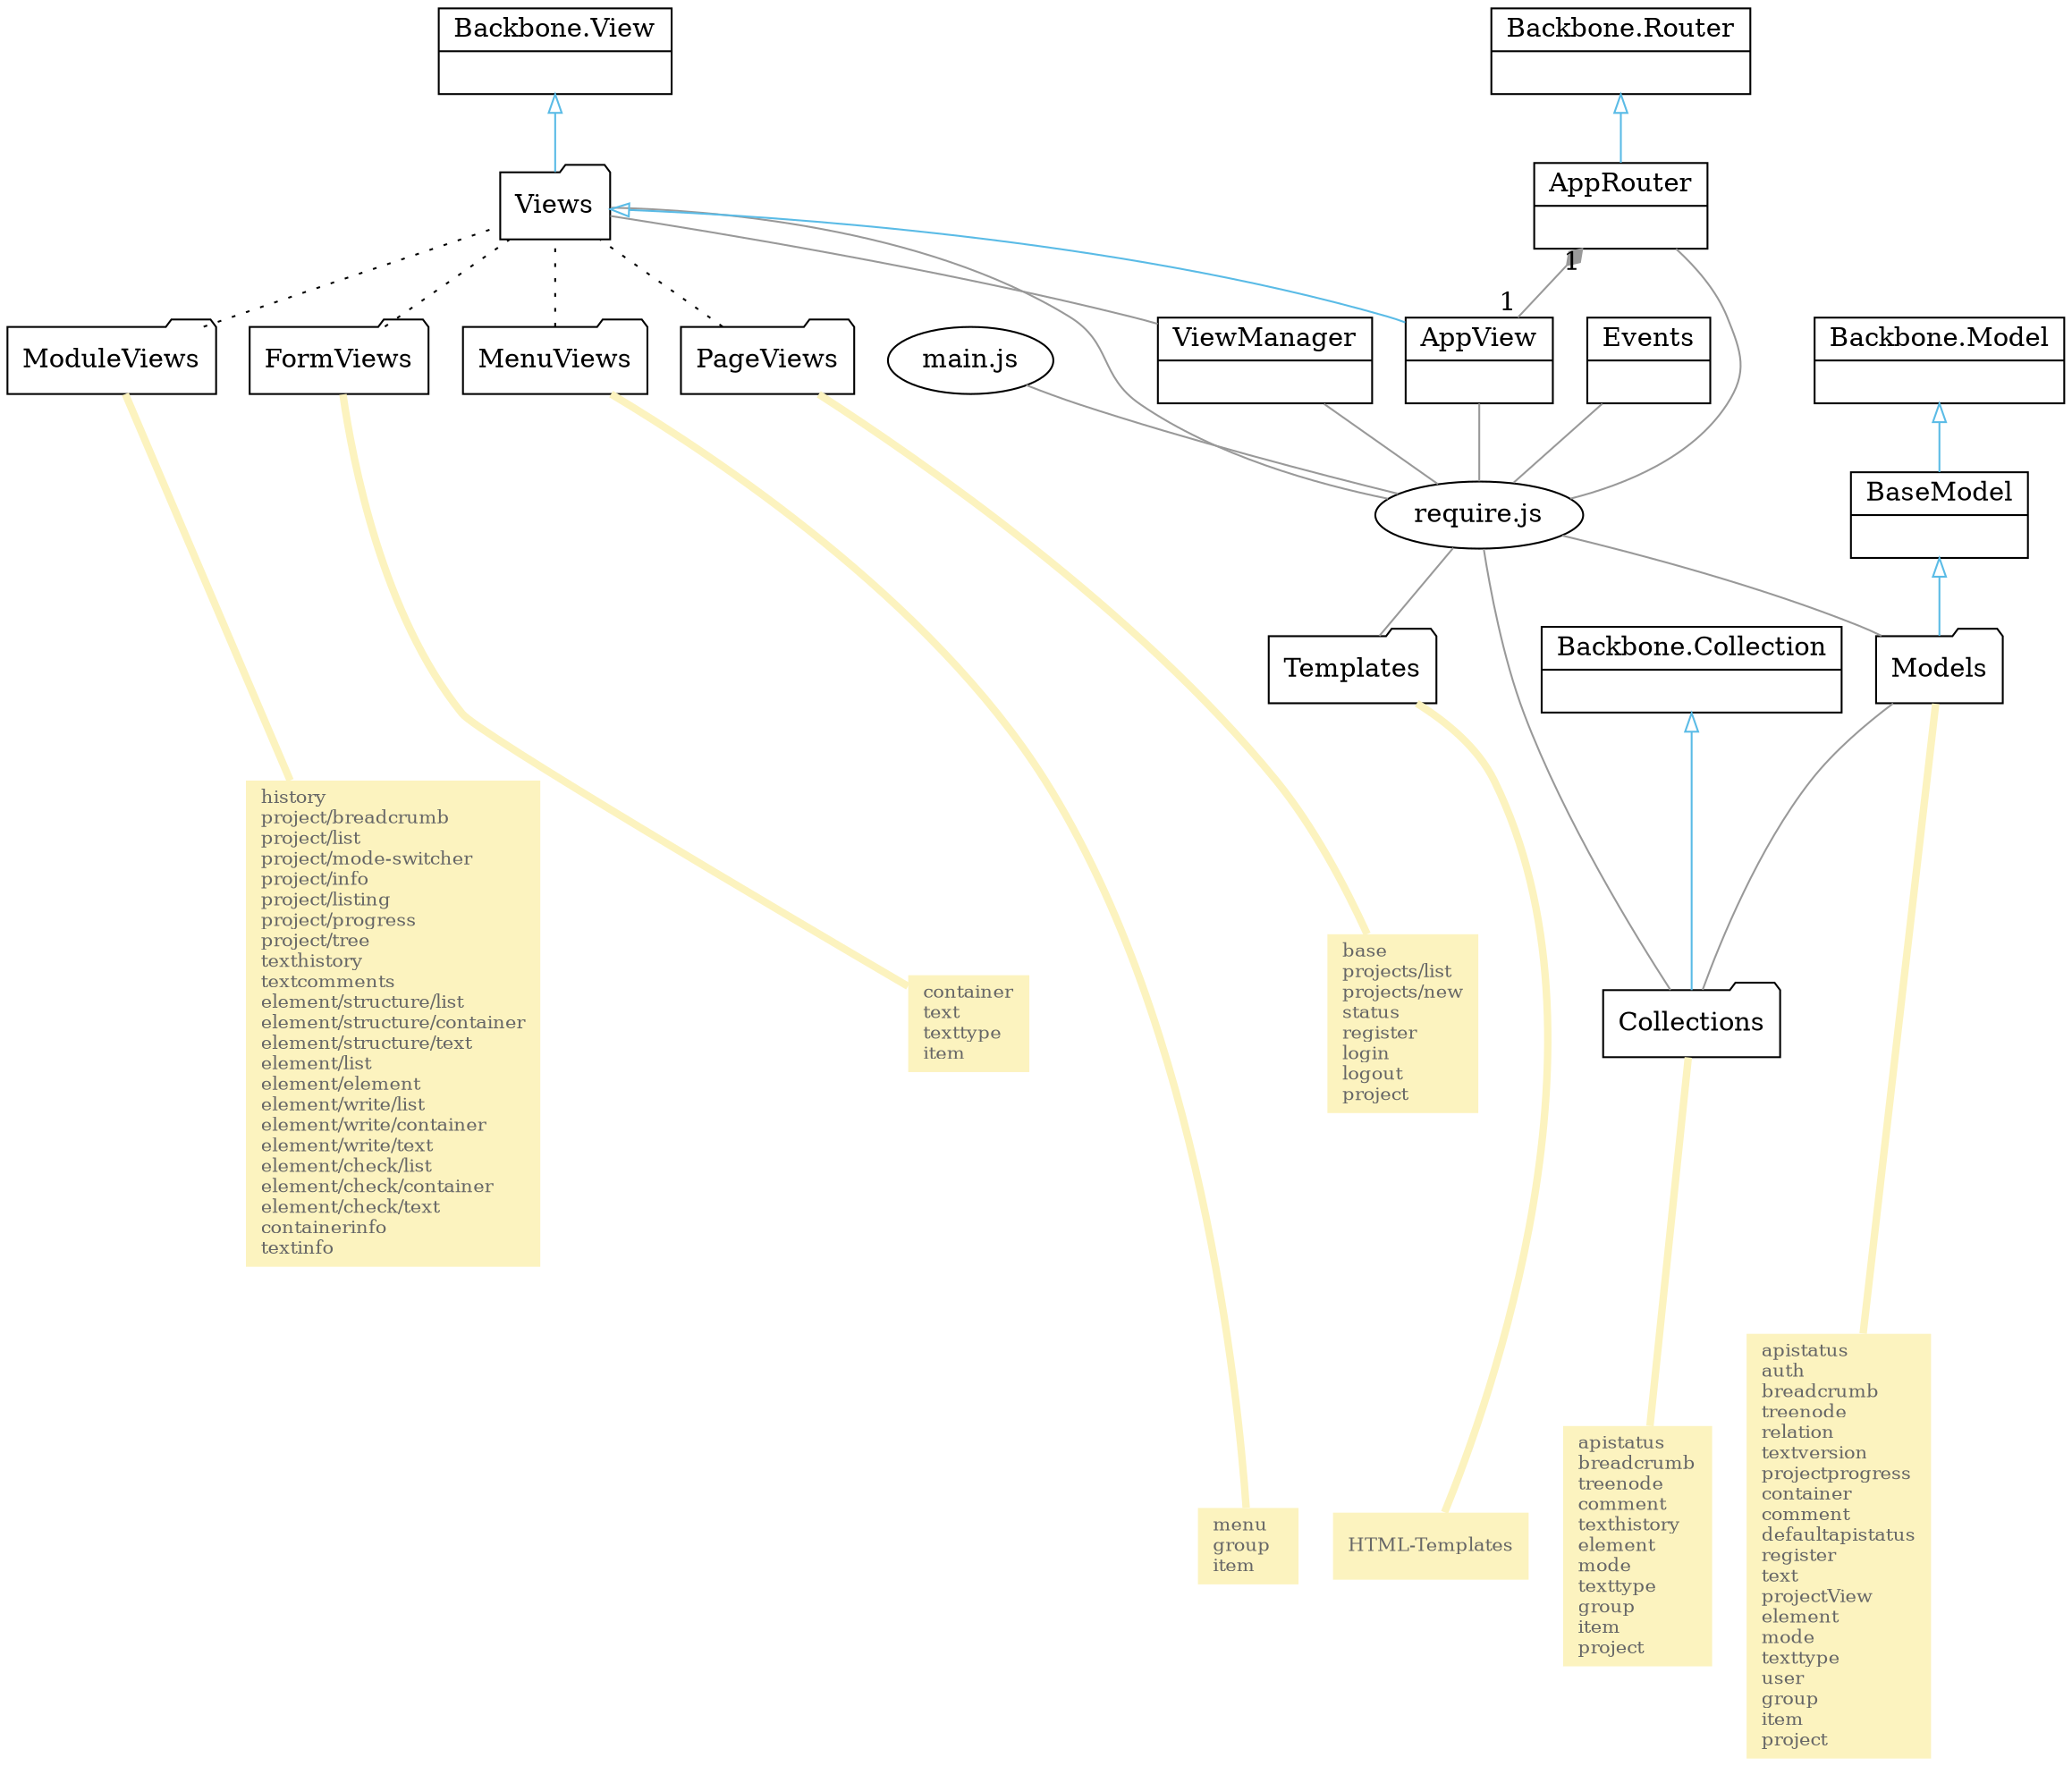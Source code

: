 
# neato
digraph G {
rankdir=BT

node [ shape=ellipse ]
main [ label="main.js" ]
require [ label="require.js" ]

node [ shape=folder ]
Views [ label="Views" ]
Templates [ label="Templates" ]
Models [ label="Models" ]
Collections [ label="Collections" ]
ModuleViews
FormViews
MenuViews
PageViews

node [ shape=record ]

AppView [ label="{AppView|}" ]
AppRouter [ label="{AppRouter|}" ]
BackboneRouter [ label="{Backbone.Router|}" ]
BackboneView [ label="{Backbone.View|}" ]
ViewManager [ label="{ViewManager|}" ]
BaseModel [ label="{BaseModel|}" ]
Events [ label="{Events|}" ]
BackboneModel [ label="{Backbone.Model|}" ]
BackboneCollection [ label="{Backbone.Collection|}" ]

# Notizen
node [ shape=none style=filled color="#FCF3BF" fontcolor="#666666" fontsize=10 ]
CollectionsComment [ label="apistatus\lbreadcrumb\ltreenode\lcomment\ltexthistory\lelement\lmode\ltexttype\lgroup\litem\lproject\l" ]
ModelsComment [ label="apistatus\lauth\lbreadcrumb\ltreenode\lrelation\ltextversion\lprojectprogress\lcontainer\lcomment\ldefaultapistatus\lregister\ltext\lprojectView\lelement\lmode\ltexttype\luser\lgroup\litem\lproject\l" ]
ModuleViewsComment [ label="history\lproject/breadcrumb\lproject/list\lproject/mode-switcher\lproject/info\lproject/listing\lproject/progress\lproject/tree\ltexthistory\ltextcomments\lelement/structure/list\lelement/structure/container\lelement/structure/text\lelement/list\lelement/element\lelement/write/list\lelement/write/container\lelement/write/text\lelement/check/list\lelement/check/container\lelement/check/text\lcontainerinfo\ltextinfo\l" ]
FormViewsComment [ label="container\ltext\ltexttype\litem\l" ]
MenuViewsComment [ label="menu\lgroup\litem\l" ]
PageViewsComment [ label="base\lprojects/list\lprojects/new\lstatus\lregister\llogin\llogout\lproject\l" ]
TemplatesComments [ label="HTML-Templates" ]


# Association
edge [ arrowhead=none color="#999999" len=2 style=solid ]

require -> ViewManager
AppRouter -> require
require -> Events
Collections -> Models
Templates -> require
ViewManager -> Views
Models -> require
Collections -> require
require -> Views
require -> AppView
require -> main

# Composition
# Composition usually has a strong life cycle dependency between instances of the container class and instances of the contained class(es): If the container is destroyed, normally every instance that it contains is destroyed as well.
# The UML graphical representation of a composition relationship is a filled diamond shape on the containing class end of the tree of lines that connect contained class(es) to the containing class.
edge [ arrowhead=diamond ]
AppView -> AppRouter [ taillabel="1" headlabel="1" ]

# Generalization
edge [ arrowtail=none arrowhead=onormal color="#5abbe6" fontcolor="#5abbe6" weight=10 len=2 ]
AppRouter -> BackboneRouter
AppView -> Views
Views -> BackboneView
Models -> BaseModel -> BackboneModel
Collections -> BackboneCollection

# Unterteilung
edge [ style=dotted color=black arrowhead=none ]
ModuleViews -> Views
FormViews -> Views
MenuViews -> Views
PageViews -> Views

# Notizen
edge [ arrowhead=none penwidth=4 weight=0 color="#FCF3BF" headport=none tailport=none style=solid ]

CollectionsComment -> Collections
ModelsComment -> Models [ len=2.5 ]
ModuleViewsComment -> ModuleViews [ len=2.5 ]
FormViewsComment -> FormViews 
PageViewsComment -> PageViews 
MenuViewsComment -> MenuViews 
TemplatesComments -> Templates

}
